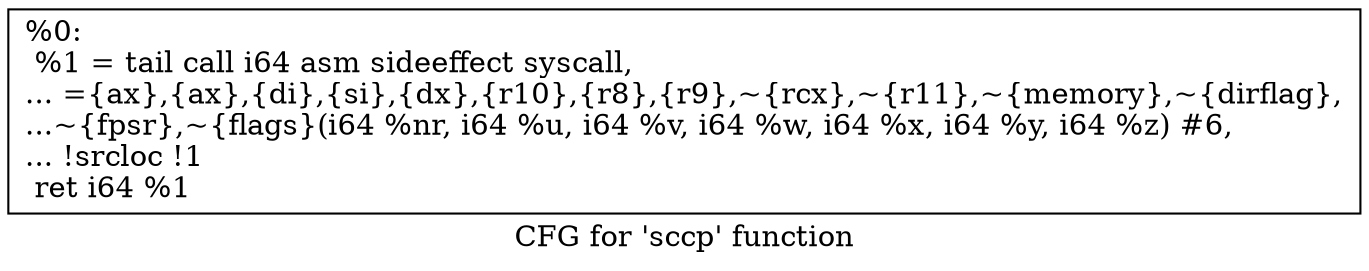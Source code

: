 digraph "CFG for 'sccp' function" {
	label="CFG for 'sccp' function";

	Node0x97be20 [shape=record,label="{%0:\l  %1 = tail call i64 asm sideeffect syscall,\l... =\{ax\},\{ax\},\{di\},\{si\},\{dx\},\{r10\},\{r8\},\{r9\},~\{rcx\},~\{r11\},~\{memory\},~\{dirflag\},\l...~\{fpsr\},~\{flags\}(i64 %nr, i64 %u, i64 %v, i64 %w, i64 %x, i64 %y, i64 %z) #6,\l... !srcloc !1\l  ret i64 %1\l}"];
}
